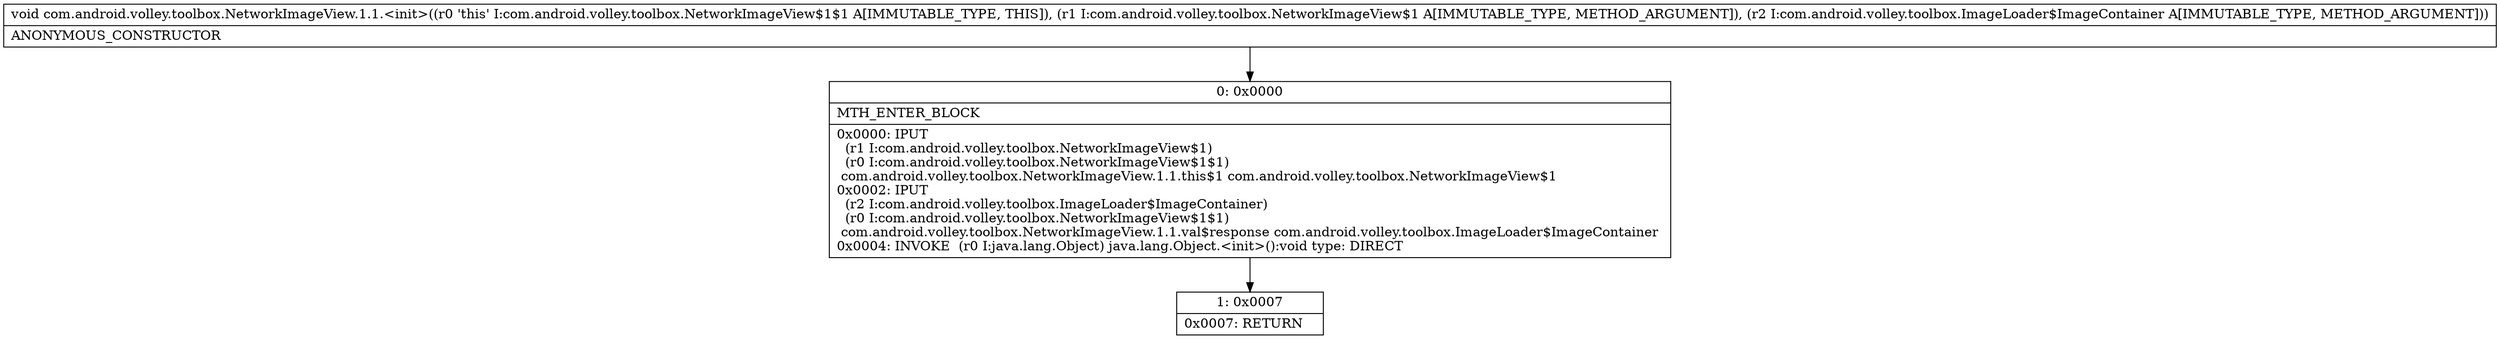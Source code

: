 digraph "CFG forcom.android.volley.toolbox.NetworkImageView.1.1.\<init\>(Lcom\/android\/volley\/toolbox\/NetworkImageView$1;Lcom\/android\/volley\/toolbox\/ImageLoader$ImageContainer;)V" {
Node_0 [shape=record,label="{0\:\ 0x0000|MTH_ENTER_BLOCK\l|0x0000: IPUT  \l  (r1 I:com.android.volley.toolbox.NetworkImageView$1)\l  (r0 I:com.android.volley.toolbox.NetworkImageView$1$1)\l com.android.volley.toolbox.NetworkImageView.1.1.this$1 com.android.volley.toolbox.NetworkImageView$1 \l0x0002: IPUT  \l  (r2 I:com.android.volley.toolbox.ImageLoader$ImageContainer)\l  (r0 I:com.android.volley.toolbox.NetworkImageView$1$1)\l com.android.volley.toolbox.NetworkImageView.1.1.val$response com.android.volley.toolbox.ImageLoader$ImageContainer \l0x0004: INVOKE  (r0 I:java.lang.Object) java.lang.Object.\<init\>():void type: DIRECT \l}"];
Node_1 [shape=record,label="{1\:\ 0x0007|0x0007: RETURN   \l}"];
MethodNode[shape=record,label="{void com.android.volley.toolbox.NetworkImageView.1.1.\<init\>((r0 'this' I:com.android.volley.toolbox.NetworkImageView$1$1 A[IMMUTABLE_TYPE, THIS]), (r1 I:com.android.volley.toolbox.NetworkImageView$1 A[IMMUTABLE_TYPE, METHOD_ARGUMENT]), (r2 I:com.android.volley.toolbox.ImageLoader$ImageContainer A[IMMUTABLE_TYPE, METHOD_ARGUMENT]))  | ANONYMOUS_CONSTRUCTOR\l}"];
MethodNode -> Node_0;
Node_0 -> Node_1;
}

